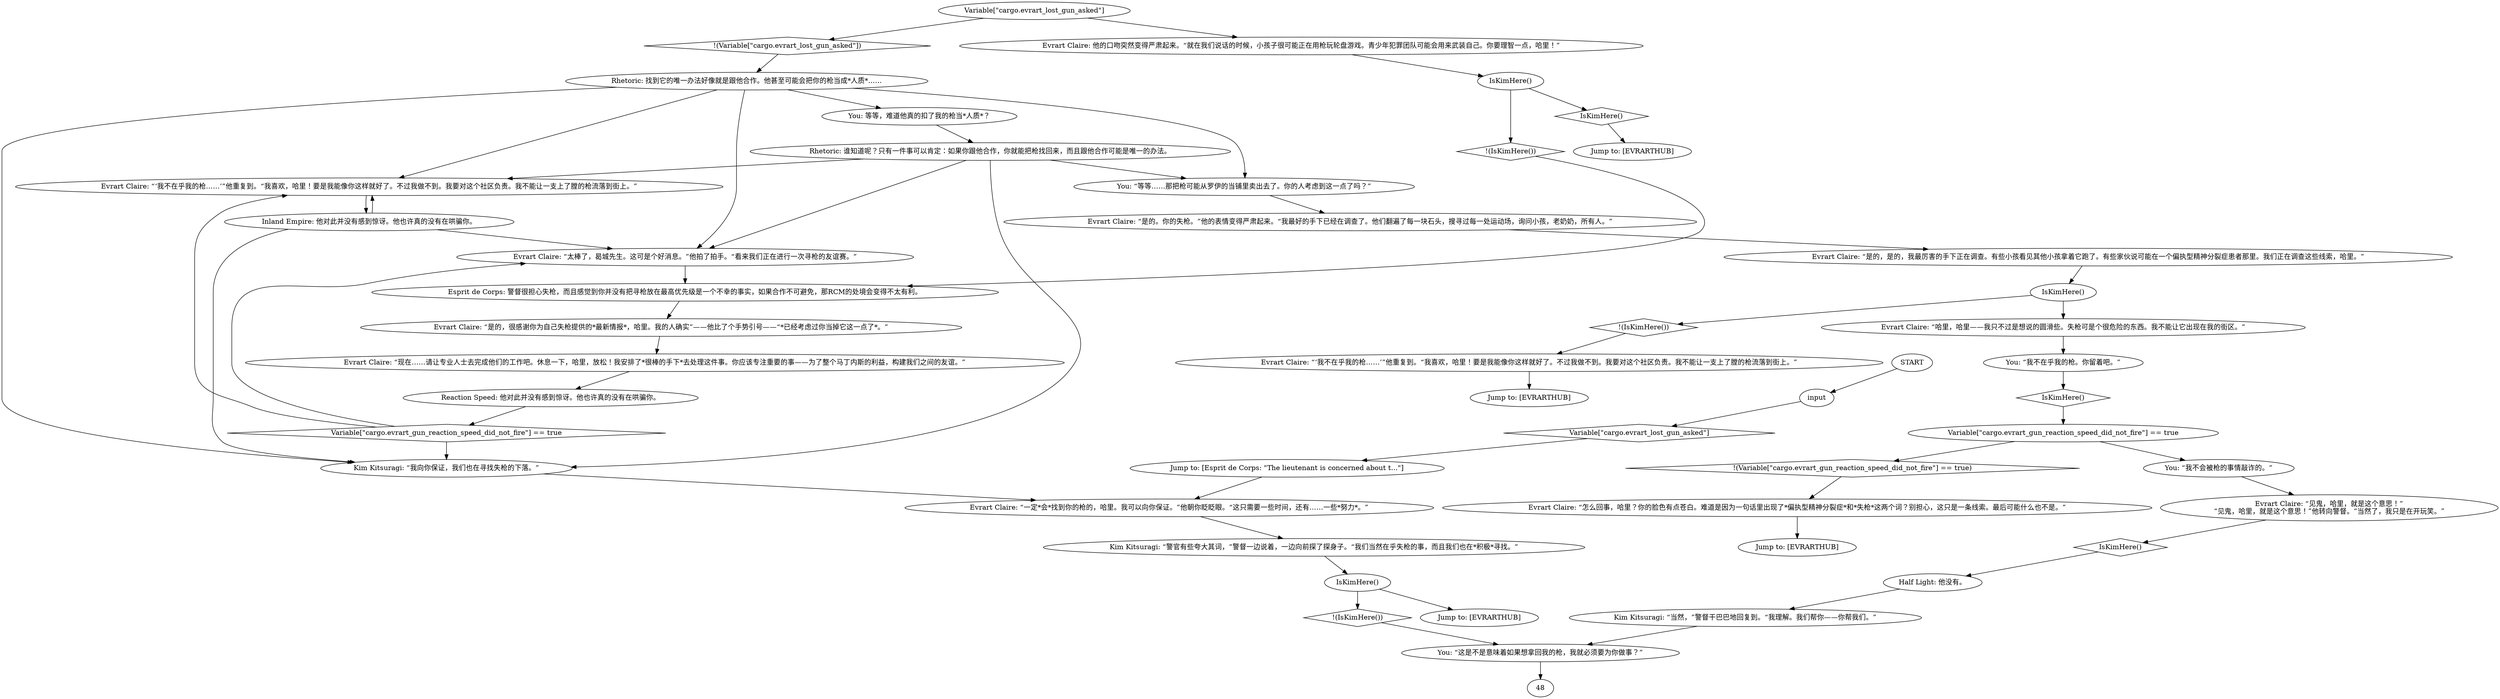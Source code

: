 # CONTAINERYARD / EVRART GUN
# "Let's talk about my lost gun."
#&
#"Can I have my lost gun now?"
# ==================================================
digraph G {
	  0 [label="START"];
	  1 [label="input"];
	  2 [label="You: “等等……那把枪可能从罗伊的当铺里卖出去了。你的人考虑到这一点了吗？”"];
	  3 [label="Evrart Claire: “‘我不在乎我的枪……’”他重复到。“我喜欢，哈里！要是我能像你这样就好了。不过我做不到。我要对这个社区负责。我不能让一支上了膛的枪流落到街上。”"];
	  4 [label="Jump to: [EVRARTHUB]"];
	  5 [label="You: 等等，难道他真的扣了我的枪当*人质*？"];
	  6 [label="Reaction Speed: 他对此并没有感到惊讶。他也许真的没有在哄骗你。"];
	  7 [label="Evrart Claire: “现在……请让专业人士去完成他们的工作吧。休息一下，哈里，放松！我安排了*很棒的手下*去处理这件事。你应该专注重要的事——为了整个马丁内斯的利益，构建我们之间的友谊。”"];
	  8 [label="Kim Kitsuragi: “当然，”警督干巴巴地回复到。“我理解。我们帮你——你帮我们。”"];
	  9 [label="IsKimHere()"];
	  10 [label="IsKimHere()", shape=diamond];
	  11 [label="!(IsKimHere())", shape=diamond];
	  12 [label="Half Light: 他没有。"];
	  13 [label="Rhetoric: 谁知道呢？只有一件事可以肯定：如果你跟他合作，你就能把枪找回来，而且跟他合作可能是唯一的办法。"];
	  14 [label="Variable[\"cargo.evrart_lost_gun_asked\"]"];
	  15 [label="Variable[\"cargo.evrart_lost_gun_asked\"]", shape=diamond];
	  16 [label="!(Variable[\"cargo.evrart_lost_gun_asked\"])", shape=diamond];
	  17 [label="Evrart Claire: 他的口吻突然变得严肃起来。“就在我们说话的时候，小孩子很可能正在用枪玩轮盘游戏。青少年犯罪团队可能会用来武装自己。你要理智一点，哈里！”"];
	  18 [label="You: “我不在乎我的枪。你留着吧。”"];
	  19 [label="Kim Kitsuragi: “我向你保证，我们也在寻找失枪的下落。”"];
	  20 [label="Jump to: [EVRARTHUB]"];
	  21 [label="Esprit de Corps: 警督很担心失枪，而且感觉到你并没有把寻枪放在最高优先级是一个不幸的事实，如果合作不可避免，那RCM的处境会变得不太有利。"];
	  22 [label="Evrart Claire: “一定*会*找到你的枪的，哈里。我可以向你保证。”他朝你眨眨眼。“这只需要一些时间，还有……一些*努力*。”"];
	  23 [label="Evrart Claire: “是的，是的，我最厉害的手下正在调查。有些小孩看见其他小孩拿着它跑了。有些家伙说可能在一个偏执型精神分裂症患者那里。我们正在调查这些线索，哈里。”"];
	  24 [label="Jump to: [Esprit de Corps: \"The lieutenant is concerned about t...\"]"];
	  25 [label="IsKimHere()"];
	  26 [label="IsKimHere()", shape=diamond];
	  27 [label="!(IsKimHere())", shape=diamond];
	  28 [label="Jump to: [EVRARTHUB]"];
	  29 [label="Jump to: [EVRARTHUB]"];
	  30 [label="You: “这是不是意味着如果想拿回我的枪，我就必须要为你做事？”"];
	  31 [label="Evrart Claire: “‘我不在乎我的枪……’”他重复到。“我喜欢，哈里！要是我能像你这样就好了。不过我做不到。我要对这个社区负责。我不能让一支上了膛的枪流落到街上。”"];
	  32 [label="Variable[\"cargo.evrart_gun_reaction_speed_did_not_fire\"] == true"];
	  33 [label="Variable[\"cargo.evrart_gun_reaction_speed_did_not_fire\"] == true", shape=diamond];
	  34 [label="!(Variable[\"cargo.evrart_gun_reaction_speed_did_not_fire\"] == true)", shape=diamond];
	  35 [label="You: “我不会被枪的事情敲诈的。”"];
	  36 [label="Evrart Claire: “太棒了，曷城先生。这可是个好消息。”他拍了拍手。“看来我们正在进行一次寻枪的友谊赛。”"];
	  37 [label="Evrart Claire: “是的，很感谢你为自己失枪提供的*最新情报*，哈里。我的人确实”——他比了个手势引号——“*已经考虑过你当掉它这一点了*。”"];
	  38 [label="Evrart Claire: “是的。你的失枪。”他的表情变得严肃起来。“我最好的手下已经在调查了。他们翻遍了每一块石头，搜寻过每一处运动场，询问小孩，老奶奶，所有人。”"];
	  39 [label="Rhetoric: 找到它的唯一办法好像就是跟他合作。他甚至可能会把你的枪当成*人质*……"];
	  40 [label="Kim Kitsuragi: “警官有些夸大其词，”警督一边说着，一边向前探了探身子。“我们当然在乎失枪的事，而且我们也在*积极*寻找。”"];
	  41 [label="Inland Empire: 他对此并没有感到惊讶。他也许真的没有在哄骗你。"];
	  42 [label="Evrart Claire: “怎么回事，哈里？你的脸色有点苍白。难道是因为一句话里出现了*偏执型精神分裂症*和*失枪*这两个词？别担心，这只是一条线索。最后可能什么也不是。”"];
	  43 [label="IsKimHere()"];
	  44 [label="IsKimHere()", shape=diamond];
	  45 [label="!(IsKimHere())", shape=diamond];
	  46 [label="Evrart Claire: “哈里，哈里——我只不过是想说的圆滑些。失枪可是个很危险的东西。我不能让它出现在我的街区。”"];
	  47 [label="Evrart Claire: “见鬼，哈里，就是这个意思！”\n“见鬼，哈里，就是这个意思！”他转向警督。“当然了，我只是在开玩笑。”"];
	  0 -> 1
	  1 -> 15
	  2 -> 38
	  3 -> 4
	  5 -> 13
	  6 -> 33
	  7 -> 6
	  8 -> 30
	  9 -> 10
	  9 -> 11
	  10 -> 20
	  11 -> 21
	  12 -> 8
	  13 -> 2
	  13 -> 19
	  13 -> 36
	  13 -> 31
	  14 -> 16
	  14 -> 17
	  15 -> 24
	  16 -> 39
	  17 -> 9
	  18 -> 44
	  19 -> 22
	  21 -> 37
	  22 -> 40
	  23 -> 43
	  24 -> 22
	  25 -> 27
	  25 -> 28
	  26 -> 12
	  27 -> 30
	  30 -> 48
	  31 -> 41
	  32 -> 34
	  32 -> 35
	  33 -> 19
	  33 -> 36
	  33 -> 31
	  34 -> 42
	  35 -> 47
	  36 -> 21
	  37 -> 7
	  38 -> 23
	  39 -> 2
	  39 -> 36
	  39 -> 5
	  39 -> 19
	  39 -> 31
	  40 -> 25
	  41 -> 19
	  41 -> 36
	  41 -> 31
	  42 -> 29
	  43 -> 45
	  43 -> 46
	  44 -> 32
	  45 -> 3
	  46 -> 18
	  47 -> 26
}

